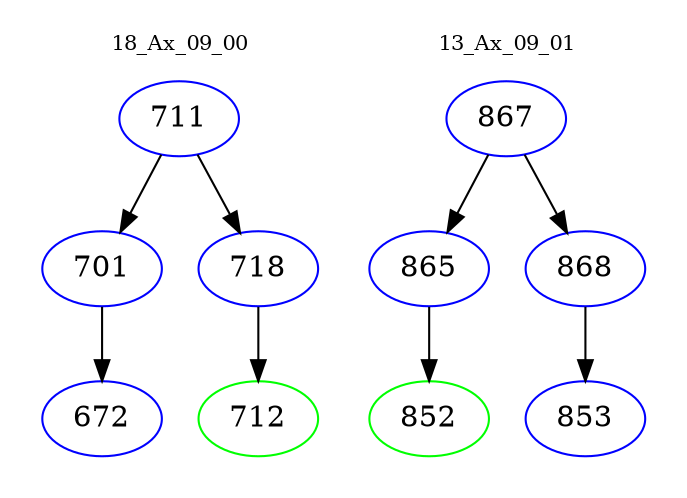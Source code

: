 digraph{
subgraph cluster_0 {
color = white
label = "18_Ax_09_00";
fontsize=10;
T0_711 [label="711", color="blue"]
T0_711 -> T0_701 [color="black"]
T0_701 [label="701", color="blue"]
T0_701 -> T0_672 [color="black"]
T0_672 [label="672", color="blue"]
T0_711 -> T0_718 [color="black"]
T0_718 [label="718", color="blue"]
T0_718 -> T0_712 [color="black"]
T0_712 [label="712", color="green"]
}
subgraph cluster_1 {
color = white
label = "13_Ax_09_01";
fontsize=10;
T1_867 [label="867", color="blue"]
T1_867 -> T1_865 [color="black"]
T1_865 [label="865", color="blue"]
T1_865 -> T1_852 [color="black"]
T1_852 [label="852", color="green"]
T1_867 -> T1_868 [color="black"]
T1_868 [label="868", color="blue"]
T1_868 -> T1_853 [color="black"]
T1_853 [label="853", color="blue"]
}
}
